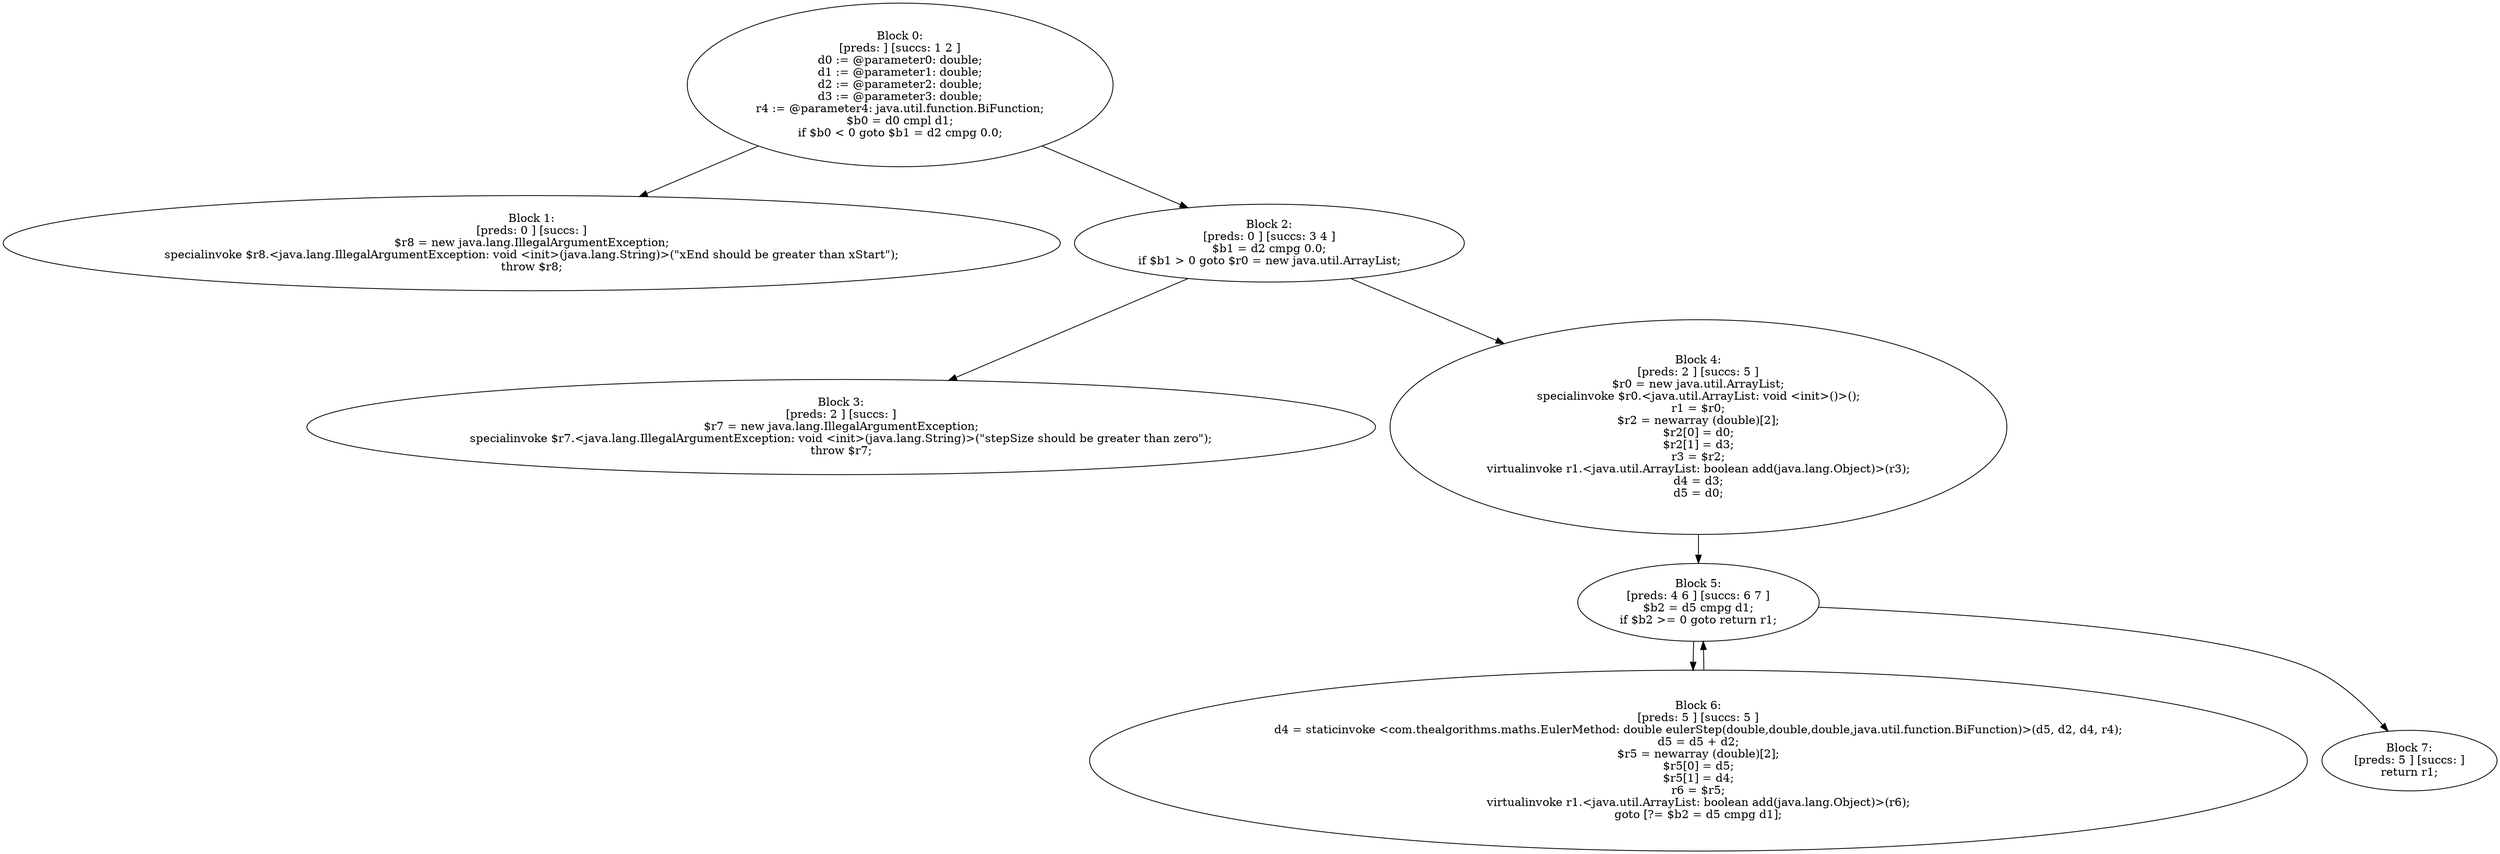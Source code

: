 digraph "unitGraph" {
    "Block 0:
[preds: ] [succs: 1 2 ]
d0 := @parameter0: double;
d1 := @parameter1: double;
d2 := @parameter2: double;
d3 := @parameter3: double;
r4 := @parameter4: java.util.function.BiFunction;
$b0 = d0 cmpl d1;
if $b0 < 0 goto $b1 = d2 cmpg 0.0;
"
    "Block 1:
[preds: 0 ] [succs: ]
$r8 = new java.lang.IllegalArgumentException;
specialinvoke $r8.<java.lang.IllegalArgumentException: void <init>(java.lang.String)>(\"xEnd should be greater than xStart\");
throw $r8;
"
    "Block 2:
[preds: 0 ] [succs: 3 4 ]
$b1 = d2 cmpg 0.0;
if $b1 > 0 goto $r0 = new java.util.ArrayList;
"
    "Block 3:
[preds: 2 ] [succs: ]
$r7 = new java.lang.IllegalArgumentException;
specialinvoke $r7.<java.lang.IllegalArgumentException: void <init>(java.lang.String)>(\"stepSize should be greater than zero\");
throw $r7;
"
    "Block 4:
[preds: 2 ] [succs: 5 ]
$r0 = new java.util.ArrayList;
specialinvoke $r0.<java.util.ArrayList: void <init>()>();
r1 = $r0;
$r2 = newarray (double)[2];
$r2[0] = d0;
$r2[1] = d3;
r3 = $r2;
virtualinvoke r1.<java.util.ArrayList: boolean add(java.lang.Object)>(r3);
d4 = d3;
d5 = d0;
"
    "Block 5:
[preds: 4 6 ] [succs: 6 7 ]
$b2 = d5 cmpg d1;
if $b2 >= 0 goto return r1;
"
    "Block 6:
[preds: 5 ] [succs: 5 ]
d4 = staticinvoke <com.thealgorithms.maths.EulerMethod: double eulerStep(double,double,double,java.util.function.BiFunction)>(d5, d2, d4, r4);
d5 = d5 + d2;
$r5 = newarray (double)[2];
$r5[0] = d5;
$r5[1] = d4;
r6 = $r5;
virtualinvoke r1.<java.util.ArrayList: boolean add(java.lang.Object)>(r6);
goto [?= $b2 = d5 cmpg d1];
"
    "Block 7:
[preds: 5 ] [succs: ]
return r1;
"
    "Block 0:
[preds: ] [succs: 1 2 ]
d0 := @parameter0: double;
d1 := @parameter1: double;
d2 := @parameter2: double;
d3 := @parameter3: double;
r4 := @parameter4: java.util.function.BiFunction;
$b0 = d0 cmpl d1;
if $b0 < 0 goto $b1 = d2 cmpg 0.0;
"->"Block 1:
[preds: 0 ] [succs: ]
$r8 = new java.lang.IllegalArgumentException;
specialinvoke $r8.<java.lang.IllegalArgumentException: void <init>(java.lang.String)>(\"xEnd should be greater than xStart\");
throw $r8;
";
    "Block 0:
[preds: ] [succs: 1 2 ]
d0 := @parameter0: double;
d1 := @parameter1: double;
d2 := @parameter2: double;
d3 := @parameter3: double;
r4 := @parameter4: java.util.function.BiFunction;
$b0 = d0 cmpl d1;
if $b0 < 0 goto $b1 = d2 cmpg 0.0;
"->"Block 2:
[preds: 0 ] [succs: 3 4 ]
$b1 = d2 cmpg 0.0;
if $b1 > 0 goto $r0 = new java.util.ArrayList;
";
    "Block 2:
[preds: 0 ] [succs: 3 4 ]
$b1 = d2 cmpg 0.0;
if $b1 > 0 goto $r0 = new java.util.ArrayList;
"->"Block 3:
[preds: 2 ] [succs: ]
$r7 = new java.lang.IllegalArgumentException;
specialinvoke $r7.<java.lang.IllegalArgumentException: void <init>(java.lang.String)>(\"stepSize should be greater than zero\");
throw $r7;
";
    "Block 2:
[preds: 0 ] [succs: 3 4 ]
$b1 = d2 cmpg 0.0;
if $b1 > 0 goto $r0 = new java.util.ArrayList;
"->"Block 4:
[preds: 2 ] [succs: 5 ]
$r0 = new java.util.ArrayList;
specialinvoke $r0.<java.util.ArrayList: void <init>()>();
r1 = $r0;
$r2 = newarray (double)[2];
$r2[0] = d0;
$r2[1] = d3;
r3 = $r2;
virtualinvoke r1.<java.util.ArrayList: boolean add(java.lang.Object)>(r3);
d4 = d3;
d5 = d0;
";
    "Block 4:
[preds: 2 ] [succs: 5 ]
$r0 = new java.util.ArrayList;
specialinvoke $r0.<java.util.ArrayList: void <init>()>();
r1 = $r0;
$r2 = newarray (double)[2];
$r2[0] = d0;
$r2[1] = d3;
r3 = $r2;
virtualinvoke r1.<java.util.ArrayList: boolean add(java.lang.Object)>(r3);
d4 = d3;
d5 = d0;
"->"Block 5:
[preds: 4 6 ] [succs: 6 7 ]
$b2 = d5 cmpg d1;
if $b2 >= 0 goto return r1;
";
    "Block 5:
[preds: 4 6 ] [succs: 6 7 ]
$b2 = d5 cmpg d1;
if $b2 >= 0 goto return r1;
"->"Block 6:
[preds: 5 ] [succs: 5 ]
d4 = staticinvoke <com.thealgorithms.maths.EulerMethod: double eulerStep(double,double,double,java.util.function.BiFunction)>(d5, d2, d4, r4);
d5 = d5 + d2;
$r5 = newarray (double)[2];
$r5[0] = d5;
$r5[1] = d4;
r6 = $r5;
virtualinvoke r1.<java.util.ArrayList: boolean add(java.lang.Object)>(r6);
goto [?= $b2 = d5 cmpg d1];
";
    "Block 5:
[preds: 4 6 ] [succs: 6 7 ]
$b2 = d5 cmpg d1;
if $b2 >= 0 goto return r1;
"->"Block 7:
[preds: 5 ] [succs: ]
return r1;
";
    "Block 6:
[preds: 5 ] [succs: 5 ]
d4 = staticinvoke <com.thealgorithms.maths.EulerMethod: double eulerStep(double,double,double,java.util.function.BiFunction)>(d5, d2, d4, r4);
d5 = d5 + d2;
$r5 = newarray (double)[2];
$r5[0] = d5;
$r5[1] = d4;
r6 = $r5;
virtualinvoke r1.<java.util.ArrayList: boolean add(java.lang.Object)>(r6);
goto [?= $b2 = d5 cmpg d1];
"->"Block 5:
[preds: 4 6 ] [succs: 6 7 ]
$b2 = d5 cmpg d1;
if $b2 >= 0 goto return r1;
";
}
